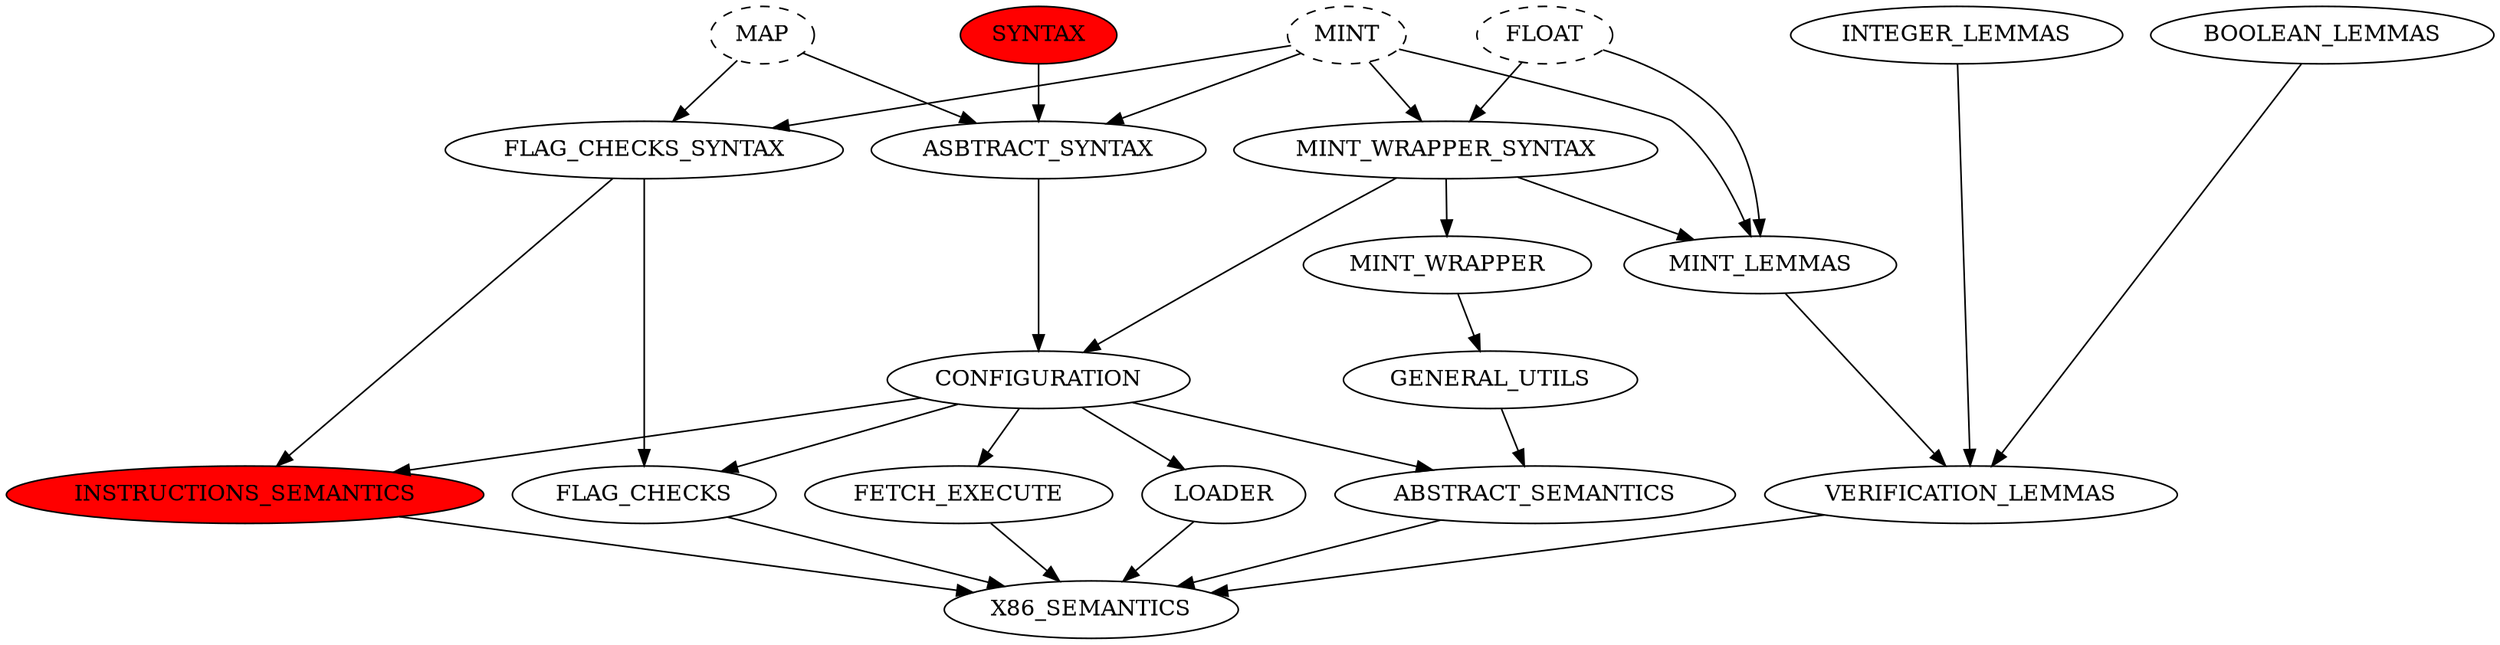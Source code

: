digraph graphname {
    
      
  INSTRUCTIONS_SEMANTICS [fillcolor = red, style=filled]
  SYNTAX [fillcolor = red, style=filled]

  MAP [style="dashed"]
  MINT [style="dashed"]
  FLOAT [style="dashed"]

  {rank = same; LOADER; FETCH_EXECUTE; ABSTRACT_SEMANTICS; FLAG_CHECKS; VERIFICATION_LEMMAS; }
  {rank = same; MAP; FLOAT; MINT; SYNTAX; INTEGER_LEMMAS; BOOLEAN_LEMMAS}
  {rank = same; ASBTRACT_SYNTAX; MINT_WRAPPER_SYNTAX; FLAG_CHECKS_SYNTAX; }

  // =============================================================================

  MAP -> ASBTRACT_SYNTAX;
  MINT -> ASBTRACT_SYNTAX;
  SYNTAX ->  ASBTRACT_SYNTAX;


  MINT_WRAPPER_SYNTAX -> CONFIGURATION
  ASBTRACT_SYNTAX ->   CONFIGURATION


  CONFIGURATION -> ABSTRACT_SEMANTICS
  GENERAL_UTILS -> ABSTRACT_SEMANTICS

  MINT -> MINT_WRAPPER_SYNTAX
  FLOAT -> MINT_WRAPPER_SYNTAX
  
  MINT_WRAPPER_SYNTAX -> MINT_WRAPPER

  MINT_WRAPPER -> GENERAL_UTILS


  CONFIGURATION -> LOADER
  CONFIGURATION -> FETCH_EXECUTE

  INTEGER_LEMMAS ->  VERIFICATION_LEMMAS
  BOOLEAN_LEMMAS -> VERIFICATION_LEMMAS
  MINT_LEMMAS -> VERIFICATION_LEMMAS
  
  MINT -> MINT_LEMMAS
  FLOAT -> MINT_LEMMAS
  MINT_WRAPPER_SYNTAX -> MINT_LEMMAS

  MINT -> FLAG_CHECKS_SYNTAX
  MAP -> FLAG_CHECKS_SYNTAX

  FLAG_CHECKS_SYNTAX  -> FLAG_CHECKS
  CONFIGURATION  -> FLAG_CHECKS


  CONFIGURATION -> INSTRUCTIONS_SEMANTICS
  FLAG_CHECKS_SYNTAX -> INSTRUCTIONS_SEMANTICS

  LOADER ->  X86_SEMANTICS
  FETCH_EXECUTE ->  X86_SEMANTICS
  ABSTRACT_SEMANTICS ->  X86_SEMANTICS
  FLAG_CHECKS ->  X86_SEMANTICS
  VERIFICATION_LEMMAS ->  X86_SEMANTICS
  INSTRUCTIONS_SEMANTICS ->  X86_SEMANTICS
  

 }
